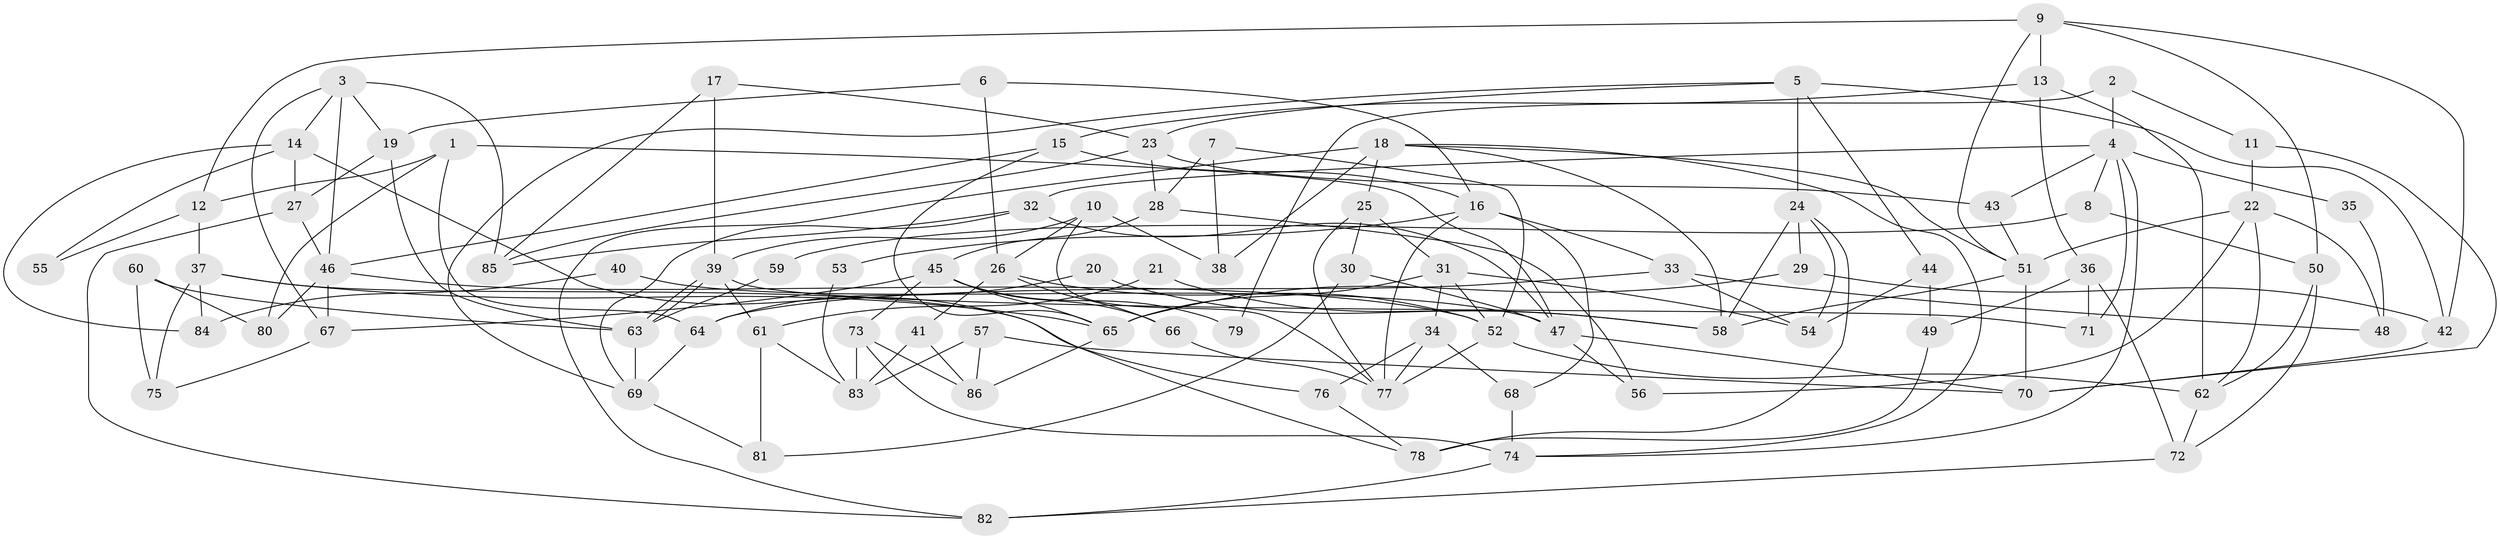 // Generated by graph-tools (version 1.1) at 2025/15/03/09/25 04:15:07]
// undirected, 86 vertices, 172 edges
graph export_dot {
graph [start="1"]
  node [color=gray90,style=filled];
  1;
  2;
  3;
  4;
  5;
  6;
  7;
  8;
  9;
  10;
  11;
  12;
  13;
  14;
  15;
  16;
  17;
  18;
  19;
  20;
  21;
  22;
  23;
  24;
  25;
  26;
  27;
  28;
  29;
  30;
  31;
  32;
  33;
  34;
  35;
  36;
  37;
  38;
  39;
  40;
  41;
  42;
  43;
  44;
  45;
  46;
  47;
  48;
  49;
  50;
  51;
  52;
  53;
  54;
  55;
  56;
  57;
  58;
  59;
  60;
  61;
  62;
  63;
  64;
  65;
  66;
  67;
  68;
  69;
  70;
  71;
  72;
  73;
  74;
  75;
  76;
  77;
  78;
  79;
  80;
  81;
  82;
  83;
  84;
  85;
  86;
  1 -- 64;
  1 -- 47;
  1 -- 12;
  1 -- 80;
  2 -- 4;
  2 -- 11;
  2 -- 79;
  3 -- 46;
  3 -- 19;
  3 -- 14;
  3 -- 67;
  3 -- 85;
  4 -- 43;
  4 -- 32;
  4 -- 8;
  4 -- 35;
  4 -- 71;
  4 -- 74;
  5 -- 23;
  5 -- 42;
  5 -- 24;
  5 -- 44;
  5 -- 69;
  6 -- 26;
  6 -- 16;
  6 -- 19;
  7 -- 52;
  7 -- 38;
  7 -- 28;
  8 -- 50;
  8 -- 59;
  9 -- 42;
  9 -- 12;
  9 -- 13;
  9 -- 50;
  9 -- 51;
  10 -- 39;
  10 -- 77;
  10 -- 26;
  10 -- 38;
  11 -- 70;
  11 -- 22;
  12 -- 37;
  12 -- 55;
  13 -- 36;
  13 -- 15;
  13 -- 62;
  14 -- 27;
  14 -- 55;
  14 -- 78;
  14 -- 84;
  15 -- 46;
  15 -- 16;
  15 -- 65;
  16 -- 77;
  16 -- 33;
  16 -- 53;
  16 -- 68;
  17 -- 85;
  17 -- 39;
  17 -- 23;
  18 -- 74;
  18 -- 51;
  18 -- 25;
  18 -- 38;
  18 -- 58;
  18 -- 82;
  19 -- 63;
  19 -- 27;
  20 -- 58;
  20 -- 64;
  21 -- 61;
  21 -- 58;
  22 -- 62;
  22 -- 51;
  22 -- 48;
  22 -- 56;
  23 -- 28;
  23 -- 43;
  23 -- 85;
  24 -- 78;
  24 -- 29;
  24 -- 54;
  24 -- 58;
  25 -- 77;
  25 -- 30;
  25 -- 31;
  26 -- 52;
  26 -- 41;
  26 -- 66;
  27 -- 82;
  27 -- 46;
  28 -- 45;
  28 -- 56;
  29 -- 65;
  29 -- 42;
  30 -- 47;
  30 -- 81;
  31 -- 65;
  31 -- 34;
  31 -- 52;
  31 -- 54;
  32 -- 69;
  32 -- 85;
  32 -- 47;
  33 -- 54;
  33 -- 48;
  33 -- 64;
  34 -- 68;
  34 -- 76;
  34 -- 77;
  35 -- 48;
  36 -- 49;
  36 -- 72;
  36 -- 71;
  37 -- 75;
  37 -- 65;
  37 -- 76;
  37 -- 84;
  39 -- 63;
  39 -- 63;
  39 -- 71;
  39 -- 61;
  40 -- 47;
  40 -- 84;
  41 -- 86;
  41 -- 83;
  42 -- 70;
  43 -- 51;
  44 -- 54;
  44 -- 49;
  45 -- 73;
  45 -- 66;
  45 -- 65;
  45 -- 67;
  45 -- 79;
  46 -- 67;
  46 -- 52;
  46 -- 80;
  47 -- 56;
  47 -- 70;
  49 -- 78;
  50 -- 62;
  50 -- 72;
  51 -- 58;
  51 -- 70;
  52 -- 62;
  52 -- 77;
  53 -- 83;
  57 -- 70;
  57 -- 86;
  57 -- 83;
  59 -- 63;
  60 -- 63;
  60 -- 80;
  60 -- 75;
  61 -- 83;
  61 -- 81;
  62 -- 72;
  63 -- 69;
  64 -- 69;
  65 -- 86;
  66 -- 77;
  67 -- 75;
  68 -- 74;
  69 -- 81;
  72 -- 82;
  73 -- 83;
  73 -- 74;
  73 -- 86;
  74 -- 82;
  76 -- 78;
}
